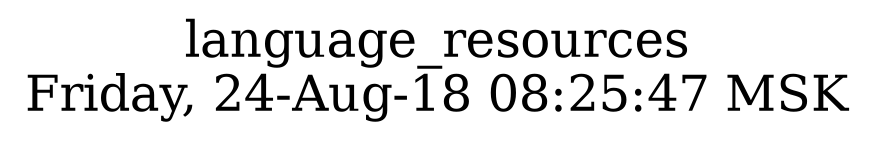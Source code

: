 digraph G {
graph [
  fontsize="24";
  label="language_resources\nFriday, 24-Aug-18 08:25:47 MSK";
  nojustify=true;
  ordering=out;
  rankdir=LR;
  size="30";
];
}
